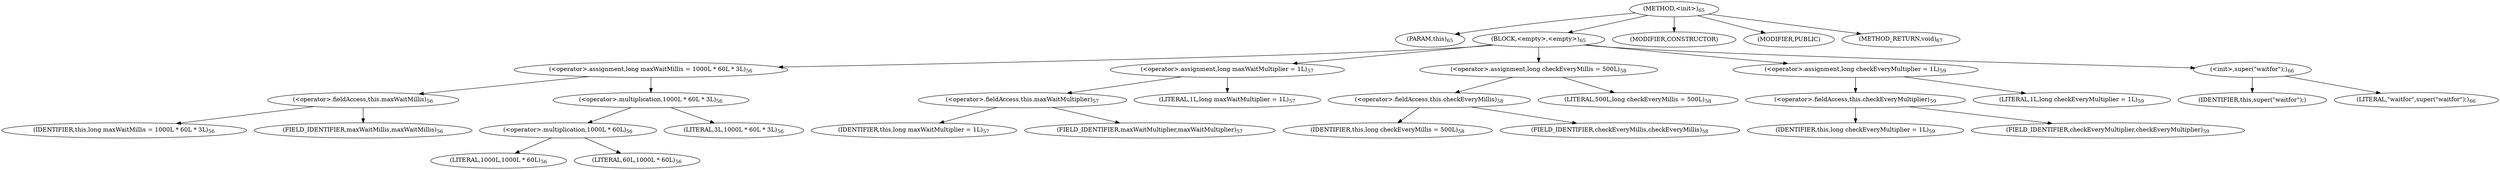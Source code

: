 digraph "&lt;init&gt;" {  
"45" [label = <(METHOD,&lt;init&gt;)<SUB>65</SUB>> ]
"4" [label = <(PARAM,this)<SUB>65</SUB>> ]
"46" [label = <(BLOCK,&lt;empty&gt;,&lt;empty&gt;)<SUB>65</SUB>> ]
"47" [label = <(&lt;operator&gt;.assignment,long maxWaitMillis = 1000L * 60L * 3L)<SUB>56</SUB>> ]
"48" [label = <(&lt;operator&gt;.fieldAccess,this.maxWaitMillis)<SUB>56</SUB>> ]
"49" [label = <(IDENTIFIER,this,long maxWaitMillis = 1000L * 60L * 3L)<SUB>56</SUB>> ]
"50" [label = <(FIELD_IDENTIFIER,maxWaitMillis,maxWaitMillis)<SUB>56</SUB>> ]
"51" [label = <(&lt;operator&gt;.multiplication,1000L * 60L * 3L)<SUB>56</SUB>> ]
"52" [label = <(&lt;operator&gt;.multiplication,1000L * 60L)<SUB>56</SUB>> ]
"53" [label = <(LITERAL,1000L,1000L * 60L)<SUB>56</SUB>> ]
"54" [label = <(LITERAL,60L,1000L * 60L)<SUB>56</SUB>> ]
"55" [label = <(LITERAL,3L,1000L * 60L * 3L)<SUB>56</SUB>> ]
"56" [label = <(&lt;operator&gt;.assignment,long maxWaitMultiplier = 1L)<SUB>57</SUB>> ]
"57" [label = <(&lt;operator&gt;.fieldAccess,this.maxWaitMultiplier)<SUB>57</SUB>> ]
"58" [label = <(IDENTIFIER,this,long maxWaitMultiplier = 1L)<SUB>57</SUB>> ]
"59" [label = <(FIELD_IDENTIFIER,maxWaitMultiplier,maxWaitMultiplier)<SUB>57</SUB>> ]
"60" [label = <(LITERAL,1L,long maxWaitMultiplier = 1L)<SUB>57</SUB>> ]
"61" [label = <(&lt;operator&gt;.assignment,long checkEveryMillis = 500L)<SUB>58</SUB>> ]
"62" [label = <(&lt;operator&gt;.fieldAccess,this.checkEveryMillis)<SUB>58</SUB>> ]
"63" [label = <(IDENTIFIER,this,long checkEveryMillis = 500L)<SUB>58</SUB>> ]
"64" [label = <(FIELD_IDENTIFIER,checkEveryMillis,checkEveryMillis)<SUB>58</SUB>> ]
"65" [label = <(LITERAL,500L,long checkEveryMillis = 500L)<SUB>58</SUB>> ]
"66" [label = <(&lt;operator&gt;.assignment,long checkEveryMultiplier = 1L)<SUB>59</SUB>> ]
"67" [label = <(&lt;operator&gt;.fieldAccess,this.checkEveryMultiplier)<SUB>59</SUB>> ]
"68" [label = <(IDENTIFIER,this,long checkEveryMultiplier = 1L)<SUB>59</SUB>> ]
"69" [label = <(FIELD_IDENTIFIER,checkEveryMultiplier,checkEveryMultiplier)<SUB>59</SUB>> ]
"70" [label = <(LITERAL,1L,long checkEveryMultiplier = 1L)<SUB>59</SUB>> ]
"71" [label = <(&lt;init&gt;,super(&quot;waitfor&quot;);)<SUB>66</SUB>> ]
"3" [label = <(IDENTIFIER,this,super(&quot;waitfor&quot;);)> ]
"72" [label = <(LITERAL,&quot;waitfor&quot;,super(&quot;waitfor&quot;);)<SUB>66</SUB>> ]
"73" [label = <(MODIFIER,CONSTRUCTOR)> ]
"74" [label = <(MODIFIER,PUBLIC)> ]
"75" [label = <(METHOD_RETURN,void)<SUB>67</SUB>> ]
  "45" -> "4" 
  "45" -> "46" 
  "45" -> "73" 
  "45" -> "74" 
  "45" -> "75" 
  "46" -> "47" 
  "46" -> "56" 
  "46" -> "61" 
  "46" -> "66" 
  "46" -> "71" 
  "47" -> "48" 
  "47" -> "51" 
  "48" -> "49" 
  "48" -> "50" 
  "51" -> "52" 
  "51" -> "55" 
  "52" -> "53" 
  "52" -> "54" 
  "56" -> "57" 
  "56" -> "60" 
  "57" -> "58" 
  "57" -> "59" 
  "61" -> "62" 
  "61" -> "65" 
  "62" -> "63" 
  "62" -> "64" 
  "66" -> "67" 
  "66" -> "70" 
  "67" -> "68" 
  "67" -> "69" 
  "71" -> "3" 
  "71" -> "72" 
}
